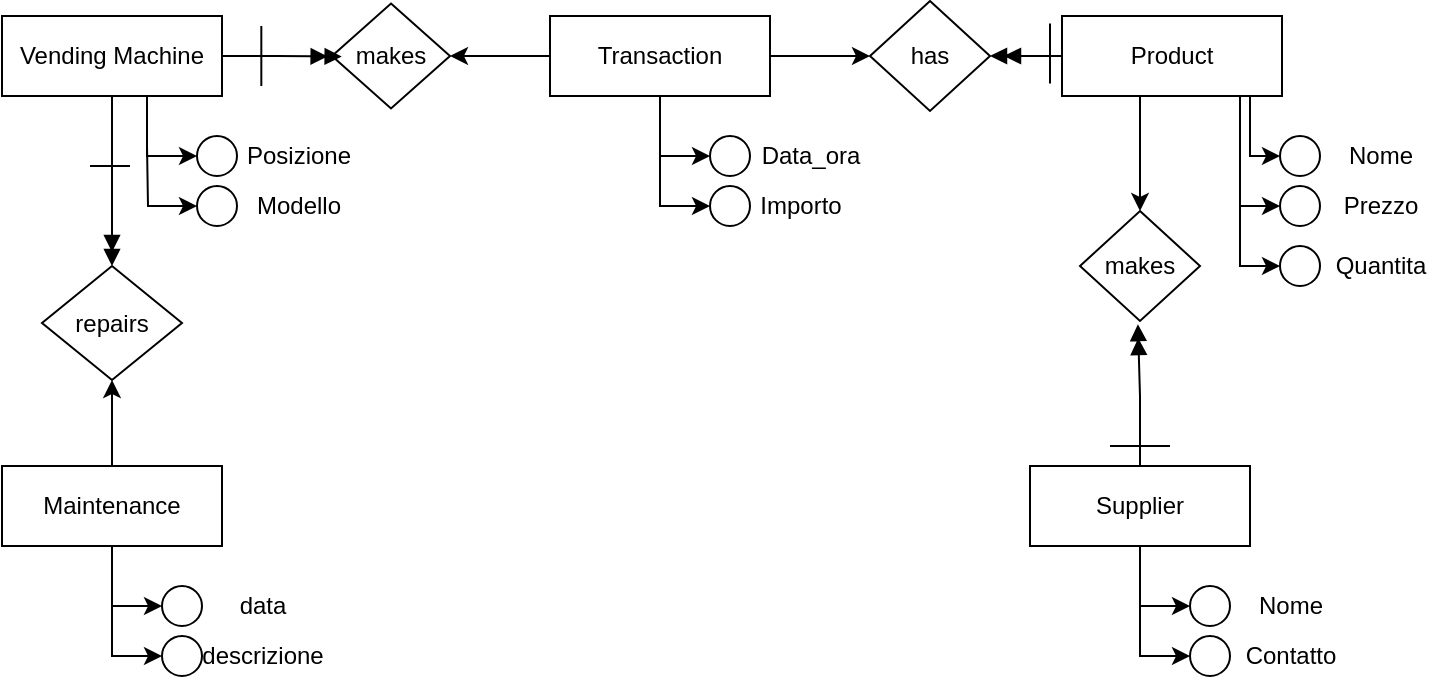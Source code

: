 <mxfile version="24.0.4" type="device">
  <diagram name="Pagina-1" id="K6SKGfiM1gPyUd9ZSxGQ">
    <mxGraphModel dx="989" dy="-587" grid="1" gridSize="10" guides="1" tooltips="1" connect="1" arrows="1" fold="1" page="1" pageScale="1" pageWidth="827" pageHeight="1169" math="0" shadow="0">
      <root>
        <mxCell id="0" />
        <mxCell id="1" parent="0" />
        <mxCell id="dhsiSV2VUCycsY-683Up-11" style="edgeStyle=orthogonalEdgeStyle;rounded=0;orthogonalLoop=1;jettySize=auto;html=1;entryX=0;entryY=0.5;entryDx=0;entryDy=0;" edge="1" parent="1" target="dhsiSV2VUCycsY-683Up-6">
          <mxGeometry relative="1" as="geometry">
            <mxPoint x="138.5" y="1415" as="sourcePoint" />
            <Array as="points">
              <mxPoint x="138.5" y="1445" />
              <mxPoint x="163.5" y="1445" />
            </Array>
          </mxGeometry>
        </mxCell>
        <mxCell id="dhsiSV2VUCycsY-683Up-12" style="edgeStyle=orthogonalEdgeStyle;rounded=0;orthogonalLoop=1;jettySize=auto;html=1;entryX=0;entryY=0.5;entryDx=0;entryDy=0;" edge="1" parent="1" target="dhsiSV2VUCycsY-683Up-8">
          <mxGeometry relative="1" as="geometry">
            <mxPoint x="138.5" y="1415" as="sourcePoint" />
            <Array as="points">
              <mxPoint x="139" y="1440" />
              <mxPoint x="139" y="1470" />
            </Array>
          </mxGeometry>
        </mxCell>
        <mxCell id="dhsiSV2VUCycsY-683Up-72" style="edgeStyle=orthogonalEdgeStyle;rounded=0;orthogonalLoop=1;jettySize=auto;html=1;entryX=0.5;entryY=0;entryDx=0;entryDy=0;endArrow=doubleBlock;endFill=1;" edge="1" parent="1" source="dhsiSV2VUCycsY-683Up-3" target="dhsiSV2VUCycsY-683Up-71">
          <mxGeometry relative="1" as="geometry" />
        </mxCell>
        <mxCell id="dhsiSV2VUCycsY-683Up-3" value="Vending Machine" style="rounded=0;whiteSpace=wrap;html=1;" vertex="1" parent="1">
          <mxGeometry x="66" y="1375" width="110" height="40" as="geometry" />
        </mxCell>
        <mxCell id="dhsiSV2VUCycsY-683Up-6" value="" style="ellipse;whiteSpace=wrap;html=1;aspect=fixed;" vertex="1" parent="1">
          <mxGeometry x="163.5" y="1435" width="20" height="20" as="geometry" />
        </mxCell>
        <mxCell id="dhsiSV2VUCycsY-683Up-7" value="Posizione" style="text;html=1;align=center;verticalAlign=middle;resizable=0;points=[];autosize=1;strokeColor=none;fillColor=none;" vertex="1" parent="1">
          <mxGeometry x="173.5" y="1430" width="80" height="30" as="geometry" />
        </mxCell>
        <mxCell id="dhsiSV2VUCycsY-683Up-8" value="" style="ellipse;whiteSpace=wrap;html=1;aspect=fixed;" vertex="1" parent="1">
          <mxGeometry x="163.5" y="1460" width="20" height="20" as="geometry" />
        </mxCell>
        <mxCell id="dhsiSV2VUCycsY-683Up-9" value="Modello" style="text;html=1;align=center;verticalAlign=middle;resizable=0;points=[];autosize=1;strokeColor=none;fillColor=none;" vertex="1" parent="1">
          <mxGeometry x="178.5" y="1455" width="70" height="30" as="geometry" />
        </mxCell>
        <mxCell id="dhsiSV2VUCycsY-683Up-13" style="edgeStyle=orthogonalEdgeStyle;rounded=0;orthogonalLoop=1;jettySize=auto;html=1;entryX=0;entryY=0.5;entryDx=0;entryDy=0;" edge="1" target="dhsiSV2VUCycsY-683Up-16" parent="1">
          <mxGeometry relative="1" as="geometry">
            <mxPoint x="680" y="1415" as="sourcePoint" />
            <Array as="points">
              <mxPoint x="690" y="1415" />
              <mxPoint x="690" y="1445" />
            </Array>
          </mxGeometry>
        </mxCell>
        <mxCell id="dhsiSV2VUCycsY-683Up-14" style="edgeStyle=orthogonalEdgeStyle;rounded=0;orthogonalLoop=1;jettySize=auto;html=1;entryX=0;entryY=0.5;entryDx=0;entryDy=0;" edge="1" target="dhsiSV2VUCycsY-683Up-18" parent="1">
          <mxGeometry relative="1" as="geometry">
            <mxPoint x="680" y="1415" as="sourcePoint" />
            <Array as="points">
              <mxPoint x="685" y="1415" />
              <mxPoint x="685" y="1470" />
            </Array>
          </mxGeometry>
        </mxCell>
        <mxCell id="dhsiSV2VUCycsY-683Up-22" style="edgeStyle=orthogonalEdgeStyle;rounded=0;orthogonalLoop=1;jettySize=auto;html=1;entryX=0;entryY=0.5;entryDx=0;entryDy=0;" edge="1" parent="1" target="dhsiSV2VUCycsY-683Up-20">
          <mxGeometry relative="1" as="geometry">
            <mxPoint x="680" y="1415" as="sourcePoint" />
            <Array as="points">
              <mxPoint x="685" y="1415" />
              <mxPoint x="685" y="1500" />
            </Array>
          </mxGeometry>
        </mxCell>
        <mxCell id="dhsiSV2VUCycsY-683Up-53" style="edgeStyle=orthogonalEdgeStyle;rounded=0;orthogonalLoop=1;jettySize=auto;html=1;exitX=0;exitY=0.5;exitDx=0;exitDy=0;entryX=1;entryY=0.5;entryDx=0;entryDy=0;endArrow=doubleBlock;endFill=1;" edge="1" parent="1" source="dhsiSV2VUCycsY-683Up-15" target="dhsiSV2VUCycsY-683Up-52">
          <mxGeometry relative="1" as="geometry" />
        </mxCell>
        <mxCell id="dhsiSV2VUCycsY-683Up-70" style="edgeStyle=orthogonalEdgeStyle;rounded=0;orthogonalLoop=1;jettySize=auto;html=1;entryX=0.5;entryY=0;entryDx=0;entryDy=0;" edge="1" parent="1" source="dhsiSV2VUCycsY-683Up-15" target="dhsiSV2VUCycsY-683Up-69">
          <mxGeometry relative="1" as="geometry">
            <Array as="points">
              <mxPoint x="635" y="1430" />
              <mxPoint x="635" y="1430" />
            </Array>
          </mxGeometry>
        </mxCell>
        <mxCell id="dhsiSV2VUCycsY-683Up-15" value="Product" style="rounded=0;whiteSpace=wrap;html=1;" vertex="1" parent="1">
          <mxGeometry x="596" y="1375" width="110" height="40" as="geometry" />
        </mxCell>
        <mxCell id="dhsiSV2VUCycsY-683Up-16" value="" style="ellipse;whiteSpace=wrap;html=1;aspect=fixed;" vertex="1" parent="1">
          <mxGeometry x="705" y="1435" width="20" height="20" as="geometry" />
        </mxCell>
        <mxCell id="dhsiSV2VUCycsY-683Up-17" value="Nome" style="text;html=1;align=center;verticalAlign=middle;resizable=0;points=[];autosize=1;strokeColor=none;fillColor=none;" vertex="1" parent="1">
          <mxGeometry x="725" y="1430" width="60" height="30" as="geometry" />
        </mxCell>
        <mxCell id="dhsiSV2VUCycsY-683Up-18" value="" style="ellipse;whiteSpace=wrap;html=1;aspect=fixed;" vertex="1" parent="1">
          <mxGeometry x="705" y="1460" width="20" height="20" as="geometry" />
        </mxCell>
        <mxCell id="dhsiSV2VUCycsY-683Up-19" value="Prezzo" style="text;html=1;align=center;verticalAlign=middle;resizable=0;points=[];autosize=1;strokeColor=none;fillColor=none;" vertex="1" parent="1">
          <mxGeometry x="725" y="1455" width="60" height="30" as="geometry" />
        </mxCell>
        <mxCell id="dhsiSV2VUCycsY-683Up-20" value="" style="ellipse;whiteSpace=wrap;html=1;aspect=fixed;" vertex="1" parent="1">
          <mxGeometry x="705" y="1490" width="20" height="20" as="geometry" />
        </mxCell>
        <mxCell id="dhsiSV2VUCycsY-683Up-21" value="Quantita" style="text;html=1;align=center;verticalAlign=middle;resizable=0;points=[];autosize=1;strokeColor=none;fillColor=none;" vertex="1" parent="1">
          <mxGeometry x="720" y="1485" width="70" height="30" as="geometry" />
        </mxCell>
        <mxCell id="dhsiSV2VUCycsY-683Up-23" style="edgeStyle=orthogonalEdgeStyle;rounded=0;orthogonalLoop=1;jettySize=auto;html=1;entryX=0;entryY=0.5;entryDx=0;entryDy=0;" edge="1" source="dhsiSV2VUCycsY-683Up-26" target="dhsiSV2VUCycsY-683Up-27" parent="1">
          <mxGeometry relative="1" as="geometry">
            <Array as="points">
              <mxPoint x="395" y="1445" />
              <mxPoint x="420" y="1445" />
            </Array>
          </mxGeometry>
        </mxCell>
        <mxCell id="dhsiSV2VUCycsY-683Up-24" style="edgeStyle=orthogonalEdgeStyle;rounded=0;orthogonalLoop=1;jettySize=auto;html=1;entryX=0;entryY=0.5;entryDx=0;entryDy=0;" edge="1" source="dhsiSV2VUCycsY-683Up-26" target="dhsiSV2VUCycsY-683Up-29" parent="1">
          <mxGeometry relative="1" as="geometry" />
        </mxCell>
        <mxCell id="dhsiSV2VUCycsY-683Up-64" style="edgeStyle=orthogonalEdgeStyle;rounded=0;orthogonalLoop=1;jettySize=auto;html=1;entryX=0;entryY=0.5;entryDx=0;entryDy=0;" edge="1" parent="1" source="dhsiSV2VUCycsY-683Up-26" target="dhsiSV2VUCycsY-683Up-52">
          <mxGeometry relative="1" as="geometry" />
        </mxCell>
        <mxCell id="dhsiSV2VUCycsY-683Up-65" style="edgeStyle=orthogonalEdgeStyle;rounded=0;orthogonalLoop=1;jettySize=auto;html=1;entryX=1;entryY=0.5;entryDx=0;entryDy=0;" edge="1" parent="1" source="dhsiSV2VUCycsY-683Up-26" target="dhsiSV2VUCycsY-683Up-51">
          <mxGeometry relative="1" as="geometry" />
        </mxCell>
        <mxCell id="dhsiSV2VUCycsY-683Up-26" value="Transaction" style="rounded=0;whiteSpace=wrap;html=1;" vertex="1" parent="1">
          <mxGeometry x="340" y="1375" width="110" height="40" as="geometry" />
        </mxCell>
        <mxCell id="dhsiSV2VUCycsY-683Up-27" value="" style="ellipse;whiteSpace=wrap;html=1;aspect=fixed;" vertex="1" parent="1">
          <mxGeometry x="420" y="1435" width="20" height="20" as="geometry" />
        </mxCell>
        <mxCell id="dhsiSV2VUCycsY-683Up-28" value="Data_ora" style="text;html=1;align=center;verticalAlign=middle;resizable=0;points=[];autosize=1;strokeColor=none;fillColor=none;" vertex="1" parent="1">
          <mxGeometry x="435" y="1430" width="70" height="30" as="geometry" />
        </mxCell>
        <mxCell id="dhsiSV2VUCycsY-683Up-29" value="" style="ellipse;whiteSpace=wrap;html=1;aspect=fixed;" vertex="1" parent="1">
          <mxGeometry x="420" y="1460" width="20" height="20" as="geometry" />
        </mxCell>
        <mxCell id="dhsiSV2VUCycsY-683Up-30" value="Importo" style="text;html=1;align=center;verticalAlign=middle;resizable=0;points=[];autosize=1;strokeColor=none;fillColor=none;" vertex="1" parent="1">
          <mxGeometry x="435" y="1455" width="60" height="30" as="geometry" />
        </mxCell>
        <mxCell id="dhsiSV2VUCycsY-683Up-34" style="edgeStyle=orthogonalEdgeStyle;rounded=0;orthogonalLoop=1;jettySize=auto;html=1;entryX=0;entryY=0.5;entryDx=0;entryDy=0;" edge="1" source="dhsiSV2VUCycsY-683Up-36" target="dhsiSV2VUCycsY-683Up-37" parent="1">
          <mxGeometry relative="1" as="geometry">
            <Array as="points">
              <mxPoint x="635" y="1670" />
              <mxPoint x="660" y="1670" />
            </Array>
          </mxGeometry>
        </mxCell>
        <mxCell id="dhsiSV2VUCycsY-683Up-35" style="edgeStyle=orthogonalEdgeStyle;rounded=0;orthogonalLoop=1;jettySize=auto;html=1;entryX=0;entryY=0.5;entryDx=0;entryDy=0;" edge="1" source="dhsiSV2VUCycsY-683Up-36" target="dhsiSV2VUCycsY-683Up-39" parent="1">
          <mxGeometry relative="1" as="geometry" />
        </mxCell>
        <mxCell id="dhsiSV2VUCycsY-683Up-36" value="Supplier" style="rounded=0;whiteSpace=wrap;html=1;" vertex="1" parent="1">
          <mxGeometry x="580" y="1600" width="110" height="40" as="geometry" />
        </mxCell>
        <mxCell id="dhsiSV2VUCycsY-683Up-37" value="" style="ellipse;whiteSpace=wrap;html=1;aspect=fixed;" vertex="1" parent="1">
          <mxGeometry x="660" y="1660" width="20" height="20" as="geometry" />
        </mxCell>
        <mxCell id="dhsiSV2VUCycsY-683Up-38" value="Nome" style="text;html=1;align=center;verticalAlign=middle;resizable=0;points=[];autosize=1;strokeColor=none;fillColor=none;" vertex="1" parent="1">
          <mxGeometry x="680" y="1655" width="60" height="30" as="geometry" />
        </mxCell>
        <mxCell id="dhsiSV2VUCycsY-683Up-39" value="" style="ellipse;whiteSpace=wrap;html=1;aspect=fixed;" vertex="1" parent="1">
          <mxGeometry x="660" y="1685" width="20" height="20" as="geometry" />
        </mxCell>
        <mxCell id="dhsiSV2VUCycsY-683Up-40" value="Contatto" style="text;html=1;align=center;verticalAlign=middle;resizable=0;points=[];autosize=1;strokeColor=none;fillColor=none;" vertex="1" parent="1">
          <mxGeometry x="675" y="1680" width="70" height="30" as="geometry" />
        </mxCell>
        <mxCell id="dhsiSV2VUCycsY-683Up-41" style="edgeStyle=orthogonalEdgeStyle;rounded=0;orthogonalLoop=1;jettySize=auto;html=1;entryX=0;entryY=0.5;entryDx=0;entryDy=0;" edge="1" source="dhsiSV2VUCycsY-683Up-44" target="dhsiSV2VUCycsY-683Up-45" parent="1">
          <mxGeometry relative="1" as="geometry">
            <Array as="points">
              <mxPoint x="121" y="1670" />
              <mxPoint x="146" y="1670" />
            </Array>
          </mxGeometry>
        </mxCell>
        <mxCell id="dhsiSV2VUCycsY-683Up-42" style="edgeStyle=orthogonalEdgeStyle;rounded=0;orthogonalLoop=1;jettySize=auto;html=1;entryX=0;entryY=0.5;entryDx=0;entryDy=0;" edge="1" source="dhsiSV2VUCycsY-683Up-44" target="dhsiSV2VUCycsY-683Up-47" parent="1">
          <mxGeometry relative="1" as="geometry" />
        </mxCell>
        <mxCell id="dhsiSV2VUCycsY-683Up-73" style="edgeStyle=orthogonalEdgeStyle;rounded=0;orthogonalLoop=1;jettySize=auto;html=1;exitX=0.5;exitY=0;exitDx=0;exitDy=0;entryX=0.5;entryY=1;entryDx=0;entryDy=0;endArrow=classic;endFill=1;" edge="1" parent="1" source="dhsiSV2VUCycsY-683Up-44" target="dhsiSV2VUCycsY-683Up-71">
          <mxGeometry relative="1" as="geometry" />
        </mxCell>
        <mxCell id="dhsiSV2VUCycsY-683Up-44" value="Maintenance" style="rounded=0;whiteSpace=wrap;html=1;" vertex="1" parent="1">
          <mxGeometry x="66" y="1600" width="110" height="40" as="geometry" />
        </mxCell>
        <mxCell id="dhsiSV2VUCycsY-683Up-45" value="" style="ellipse;whiteSpace=wrap;html=1;aspect=fixed;" vertex="1" parent="1">
          <mxGeometry x="146" y="1660" width="20" height="20" as="geometry" />
        </mxCell>
        <mxCell id="dhsiSV2VUCycsY-683Up-46" value="data" style="text;html=1;align=center;verticalAlign=middle;resizable=0;points=[];autosize=1;strokeColor=none;fillColor=none;" vertex="1" parent="1">
          <mxGeometry x="171" y="1655" width="50" height="30" as="geometry" />
        </mxCell>
        <mxCell id="dhsiSV2VUCycsY-683Up-47" value="" style="ellipse;whiteSpace=wrap;html=1;aspect=fixed;" vertex="1" parent="1">
          <mxGeometry x="146" y="1685" width="20" height="20" as="geometry" />
        </mxCell>
        <mxCell id="dhsiSV2VUCycsY-683Up-48" value="descrizione" style="text;html=1;align=center;verticalAlign=middle;resizable=0;points=[];autosize=1;strokeColor=none;fillColor=none;" vertex="1" parent="1">
          <mxGeometry x="156" y="1680" width="80" height="30" as="geometry" />
        </mxCell>
        <mxCell id="dhsiSV2VUCycsY-683Up-51" value="makes" style="rhombus;whiteSpace=wrap;html=1;" vertex="1" parent="1">
          <mxGeometry x="231" y="1368.75" width="59" height="52.5" as="geometry" />
        </mxCell>
        <mxCell id="dhsiSV2VUCycsY-683Up-52" value="has" style="rhombus;whiteSpace=wrap;html=1;" vertex="1" parent="1">
          <mxGeometry x="500" y="1367.5" width="60" height="55" as="geometry" />
        </mxCell>
        <mxCell id="dhsiSV2VUCycsY-683Up-55" value="" style="endArrow=none;html=1;rounded=0;" edge="1" parent="1">
          <mxGeometry width="50" height="50" relative="1" as="geometry">
            <mxPoint x="130" y="1450" as="sourcePoint" />
            <mxPoint x="110" y="1450" as="targetPoint" />
          </mxGeometry>
        </mxCell>
        <mxCell id="dhsiSV2VUCycsY-683Up-56" value="" style="endArrow=none;html=1;rounded=0;" edge="1" parent="1">
          <mxGeometry width="50" height="50" relative="1" as="geometry">
            <mxPoint x="620" y="1590" as="sourcePoint" />
            <mxPoint x="650" y="1590" as="targetPoint" />
          </mxGeometry>
        </mxCell>
        <mxCell id="dhsiSV2VUCycsY-683Up-57" value="" style="endArrow=none;html=1;rounded=0;" edge="1" parent="1">
          <mxGeometry width="50" height="50" relative="1" as="geometry">
            <mxPoint x="195.66" y="1410" as="sourcePoint" />
            <mxPoint x="195.66" y="1380" as="targetPoint" />
          </mxGeometry>
        </mxCell>
        <mxCell id="dhsiSV2VUCycsY-683Up-58" value="" style="endArrow=none;html=1;rounded=0;" edge="1" parent="1">
          <mxGeometry width="50" height="50" relative="1" as="geometry">
            <mxPoint x="590" y="1408.75" as="sourcePoint" />
            <mxPoint x="590" y="1378.75" as="targetPoint" />
          </mxGeometry>
        </mxCell>
        <mxCell id="dhsiSV2VUCycsY-683Up-66" style="edgeStyle=orthogonalEdgeStyle;rounded=0;orthogonalLoop=1;jettySize=auto;html=1;entryX=0.082;entryY=0.505;entryDx=0;entryDy=0;entryPerimeter=0;endArrow=doubleBlock;endFill=1;" edge="1" parent="1" source="dhsiSV2VUCycsY-683Up-3" target="dhsiSV2VUCycsY-683Up-51">
          <mxGeometry relative="1" as="geometry" />
        </mxCell>
        <mxCell id="dhsiSV2VUCycsY-683Up-68" style="edgeStyle=orthogonalEdgeStyle;rounded=0;orthogonalLoop=1;jettySize=auto;html=1;entryX=0.566;entryY=0.892;entryDx=0;entryDy=0;entryPerimeter=0;endArrow=doubleBlock;endFill=1;" edge="1" parent="1" source="dhsiSV2VUCycsY-683Up-36">
          <mxGeometry relative="1" as="geometry">
            <mxPoint x="633.96" y="1529.06" as="targetPoint" />
          </mxGeometry>
        </mxCell>
        <mxCell id="dhsiSV2VUCycsY-683Up-69" value="makes" style="rhombus;whiteSpace=wrap;html=1;" vertex="1" parent="1">
          <mxGeometry x="605" y="1472.5" width="60" height="55" as="geometry" />
        </mxCell>
        <mxCell id="dhsiSV2VUCycsY-683Up-71" value="repairs" style="rhombus;whiteSpace=wrap;html=1;" vertex="1" parent="1">
          <mxGeometry x="86" y="1500" width="70" height="57" as="geometry" />
        </mxCell>
      </root>
    </mxGraphModel>
  </diagram>
</mxfile>
